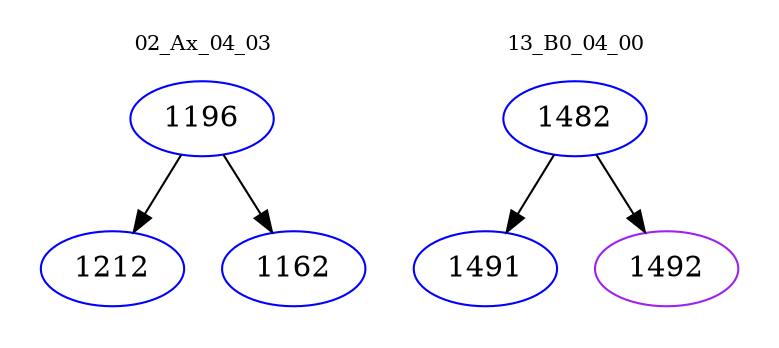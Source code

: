 digraph{
subgraph cluster_0 {
color = white
label = "02_Ax_04_03";
fontsize=10;
T0_1196 [label="1196", color="blue"]
T0_1196 -> T0_1212 [color="black"]
T0_1212 [label="1212", color="blue"]
T0_1196 -> T0_1162 [color="black"]
T0_1162 [label="1162", color="blue"]
}
subgraph cluster_1 {
color = white
label = "13_B0_04_00";
fontsize=10;
T1_1482 [label="1482", color="blue"]
T1_1482 -> T1_1491 [color="black"]
T1_1491 [label="1491", color="blue"]
T1_1482 -> T1_1492 [color="black"]
T1_1492 [label="1492", color="purple"]
}
}
